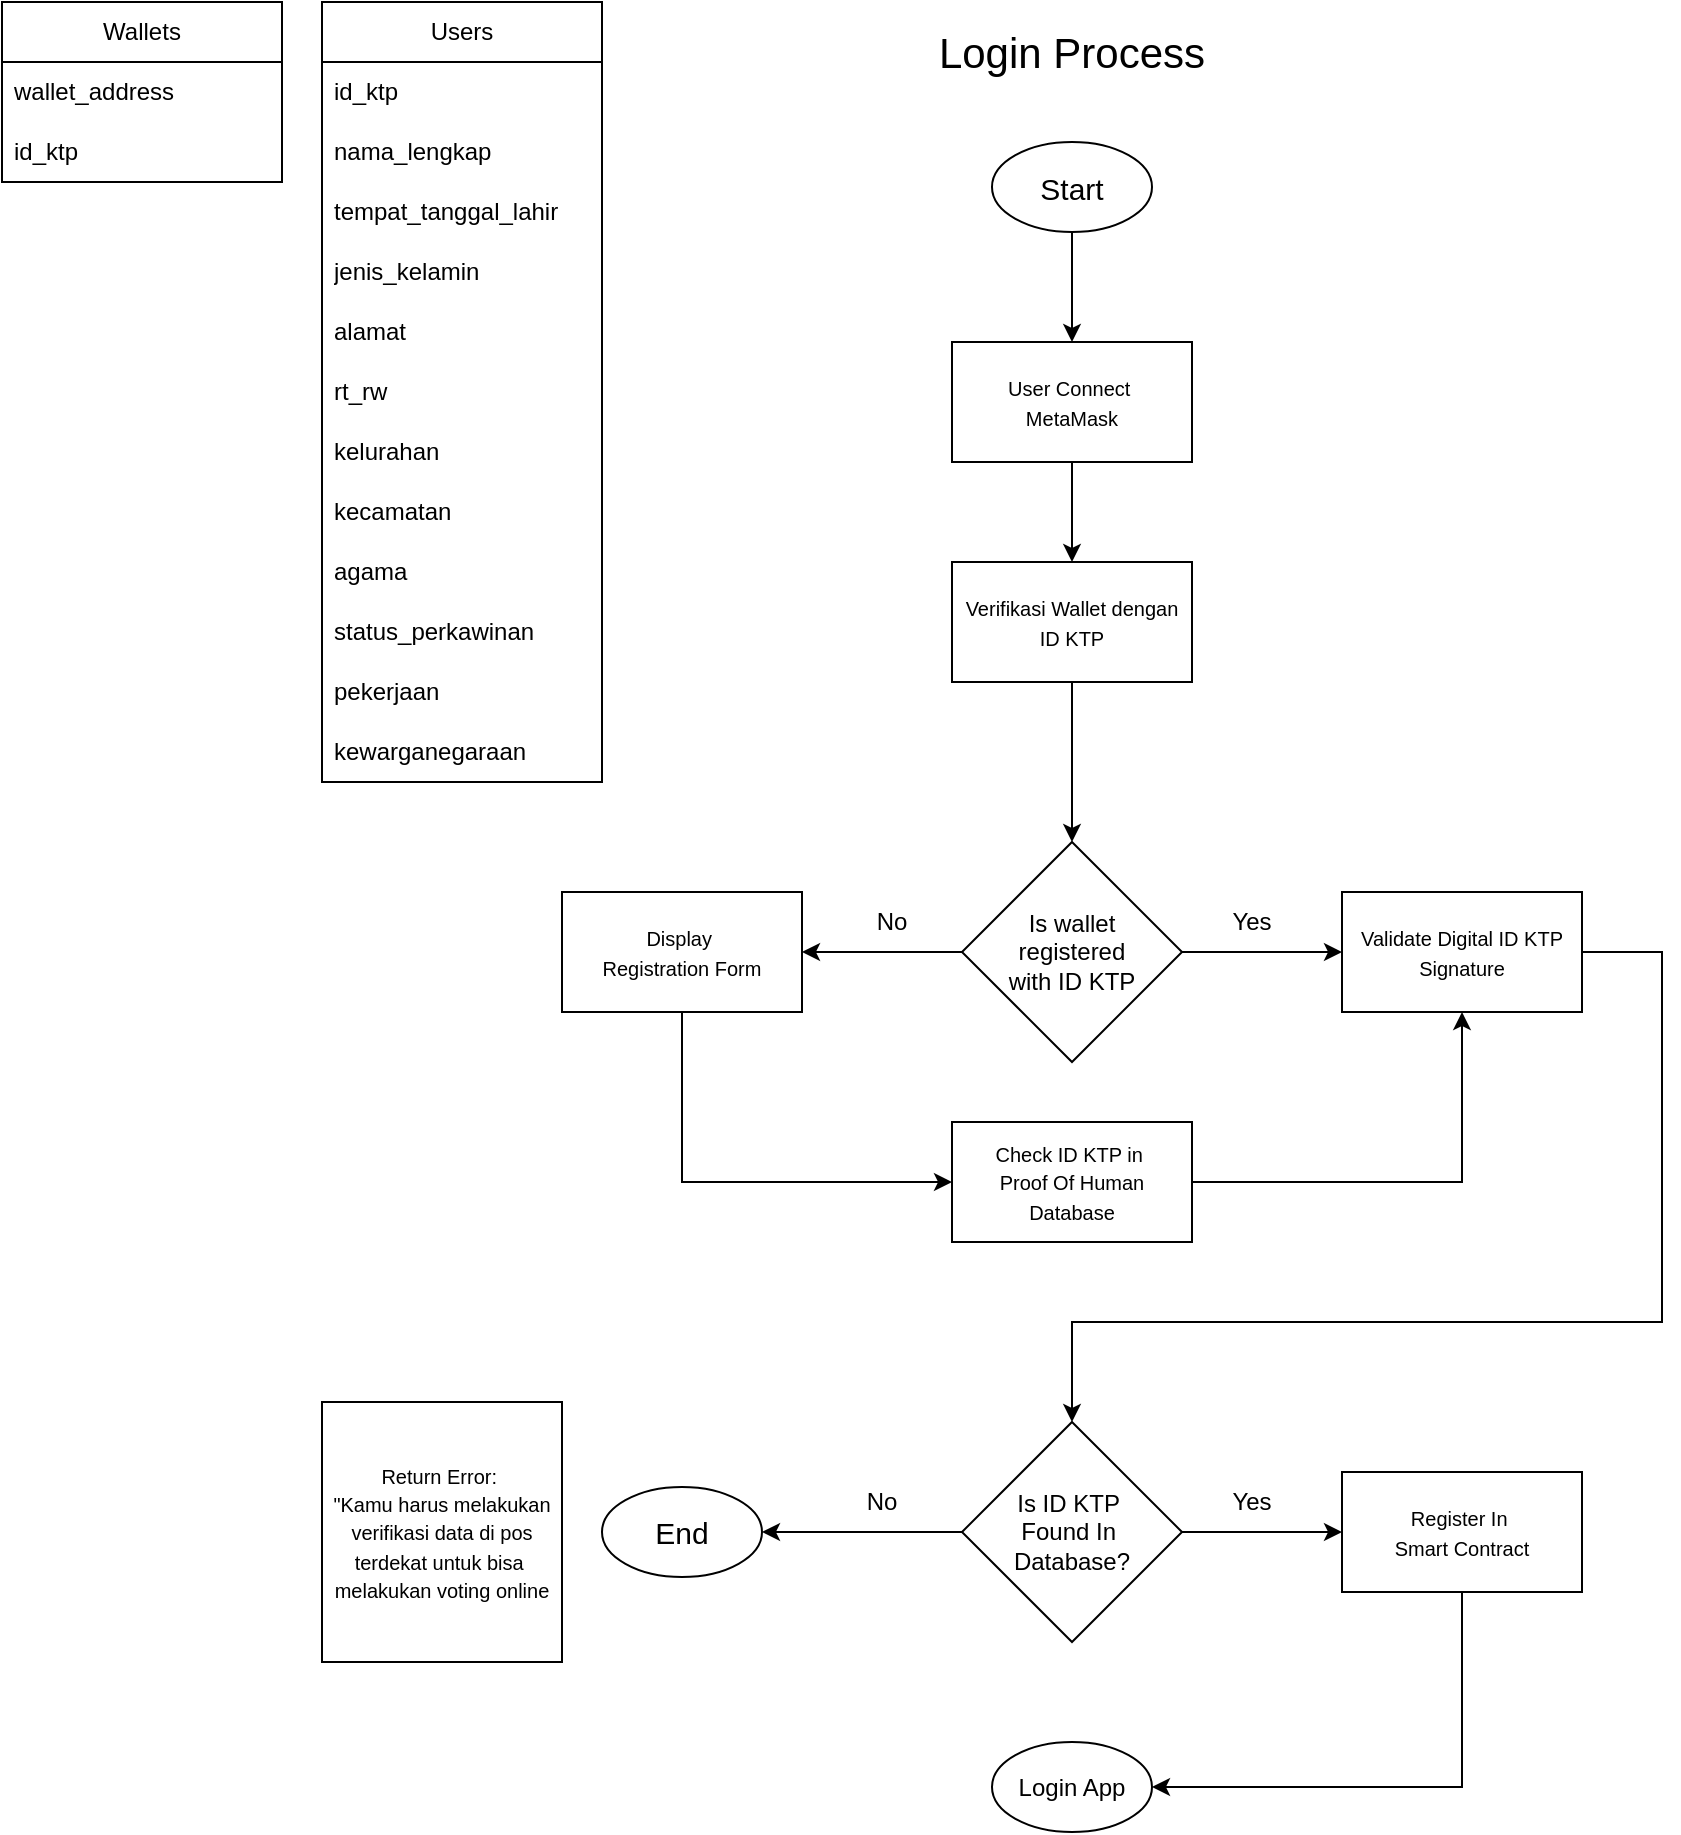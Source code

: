 <mxfile version="26.2.12">
  <diagram name="Page-1" id="p0YDvsh7QNqSFHnZl73u">
    <mxGraphModel dx="1844" dy="1514" grid="1" gridSize="10" guides="1" tooltips="1" connect="1" arrows="1" fold="1" page="1" pageScale="1" pageWidth="850" pageHeight="1100" math="0" shadow="0">
      <root>
        <mxCell id="0" />
        <mxCell id="1" parent="0" />
        <mxCell id="F39CgizQga_5vMlTlAWY-1" value="&lt;font style=&quot;font-size: 21px;&quot;&gt;Login Process&lt;/font&gt;" style="text;html=1;align=center;verticalAlign=middle;whiteSpace=wrap;rounded=0;" vertex="1" parent="1">
          <mxGeometry x="390" y="50" width="150" height="30" as="geometry" />
        </mxCell>
        <mxCell id="F39CgizQga_5vMlTlAWY-2" value="Users" style="swimlane;fontStyle=0;childLayout=stackLayout;horizontal=1;startSize=30;horizontalStack=0;resizeParent=1;resizeParentMax=0;resizeLast=0;collapsible=1;marginBottom=0;whiteSpace=wrap;html=1;" vertex="1" parent="1">
          <mxGeometry x="90" y="40" width="140" height="390" as="geometry" />
        </mxCell>
        <mxCell id="F39CgizQga_5vMlTlAWY-3" value="id_ktp" style="text;strokeColor=none;fillColor=none;align=left;verticalAlign=middle;spacingLeft=4;spacingRight=4;overflow=hidden;points=[[0,0.5],[1,0.5]];portConstraint=eastwest;rotatable=0;whiteSpace=wrap;html=1;" vertex="1" parent="F39CgizQga_5vMlTlAWY-2">
          <mxGeometry y="30" width="140" height="30" as="geometry" />
        </mxCell>
        <mxCell id="F39CgizQga_5vMlTlAWY-4" value="nama_lengkap" style="text;strokeColor=none;fillColor=none;align=left;verticalAlign=middle;spacingLeft=4;spacingRight=4;overflow=hidden;points=[[0,0.5],[1,0.5]];portConstraint=eastwest;rotatable=0;whiteSpace=wrap;html=1;" vertex="1" parent="F39CgizQga_5vMlTlAWY-2">
          <mxGeometry y="60" width="140" height="30" as="geometry" />
        </mxCell>
        <mxCell id="F39CgizQga_5vMlTlAWY-5" value="tempat_tanggal_lahir" style="text;strokeColor=none;fillColor=none;align=left;verticalAlign=middle;spacingLeft=4;spacingRight=4;overflow=hidden;points=[[0,0.5],[1,0.5]];portConstraint=eastwest;rotatable=0;whiteSpace=wrap;html=1;" vertex="1" parent="F39CgizQga_5vMlTlAWY-2">
          <mxGeometry y="90" width="140" height="30" as="geometry" />
        </mxCell>
        <mxCell id="F39CgizQga_5vMlTlAWY-10" value="jenis_kelamin" style="text;strokeColor=none;fillColor=none;align=left;verticalAlign=middle;spacingLeft=4;spacingRight=4;overflow=hidden;points=[[0,0.5],[1,0.5]];portConstraint=eastwest;rotatable=0;whiteSpace=wrap;html=1;" vertex="1" parent="F39CgizQga_5vMlTlAWY-2">
          <mxGeometry y="120" width="140" height="30" as="geometry" />
        </mxCell>
        <mxCell id="F39CgizQga_5vMlTlAWY-11" value="alamat" style="text;strokeColor=none;fillColor=none;align=left;verticalAlign=middle;spacingLeft=4;spacingRight=4;overflow=hidden;points=[[0,0.5],[1,0.5]];portConstraint=eastwest;rotatable=0;whiteSpace=wrap;html=1;" vertex="1" parent="F39CgizQga_5vMlTlAWY-2">
          <mxGeometry y="150" width="140" height="30" as="geometry" />
        </mxCell>
        <mxCell id="F39CgizQga_5vMlTlAWY-12" value="rt_rw" style="text;strokeColor=none;fillColor=none;align=left;verticalAlign=middle;spacingLeft=4;spacingRight=4;overflow=hidden;points=[[0,0.5],[1,0.5]];portConstraint=eastwest;rotatable=0;whiteSpace=wrap;html=1;" vertex="1" parent="F39CgizQga_5vMlTlAWY-2">
          <mxGeometry y="180" width="140" height="30" as="geometry" />
        </mxCell>
        <mxCell id="F39CgizQga_5vMlTlAWY-13" value="kelurahan" style="text;strokeColor=none;fillColor=none;align=left;verticalAlign=middle;spacingLeft=4;spacingRight=4;overflow=hidden;points=[[0,0.5],[1,0.5]];portConstraint=eastwest;rotatable=0;whiteSpace=wrap;html=1;" vertex="1" parent="F39CgizQga_5vMlTlAWY-2">
          <mxGeometry y="210" width="140" height="30" as="geometry" />
        </mxCell>
        <mxCell id="F39CgizQga_5vMlTlAWY-14" value="kecamatan" style="text;strokeColor=none;fillColor=none;align=left;verticalAlign=middle;spacingLeft=4;spacingRight=4;overflow=hidden;points=[[0,0.5],[1,0.5]];portConstraint=eastwest;rotatable=0;whiteSpace=wrap;html=1;" vertex="1" parent="F39CgizQga_5vMlTlAWY-2">
          <mxGeometry y="240" width="140" height="30" as="geometry" />
        </mxCell>
        <mxCell id="F39CgizQga_5vMlTlAWY-15" value="agama" style="text;strokeColor=none;fillColor=none;align=left;verticalAlign=middle;spacingLeft=4;spacingRight=4;overflow=hidden;points=[[0,0.5],[1,0.5]];portConstraint=eastwest;rotatable=0;whiteSpace=wrap;html=1;" vertex="1" parent="F39CgizQga_5vMlTlAWY-2">
          <mxGeometry y="270" width="140" height="30" as="geometry" />
        </mxCell>
        <mxCell id="F39CgizQga_5vMlTlAWY-16" value="status_perkawinan" style="text;strokeColor=none;fillColor=none;align=left;verticalAlign=middle;spacingLeft=4;spacingRight=4;overflow=hidden;points=[[0,0.5],[1,0.5]];portConstraint=eastwest;rotatable=0;whiteSpace=wrap;html=1;" vertex="1" parent="F39CgizQga_5vMlTlAWY-2">
          <mxGeometry y="300" width="140" height="30" as="geometry" />
        </mxCell>
        <mxCell id="F39CgizQga_5vMlTlAWY-17" value="pekerjaan" style="text;strokeColor=none;fillColor=none;align=left;verticalAlign=middle;spacingLeft=4;spacingRight=4;overflow=hidden;points=[[0,0.5],[1,0.5]];portConstraint=eastwest;rotatable=0;whiteSpace=wrap;html=1;" vertex="1" parent="F39CgizQga_5vMlTlAWY-2">
          <mxGeometry y="330" width="140" height="30" as="geometry" />
        </mxCell>
        <mxCell id="F39CgizQga_5vMlTlAWY-18" value="kewarganegaraan" style="text;strokeColor=none;fillColor=none;align=left;verticalAlign=middle;spacingLeft=4;spacingRight=4;overflow=hidden;points=[[0,0.5],[1,0.5]];portConstraint=eastwest;rotatable=0;whiteSpace=wrap;html=1;" vertex="1" parent="F39CgizQga_5vMlTlAWY-2">
          <mxGeometry y="360" width="140" height="30" as="geometry" />
        </mxCell>
        <mxCell id="F39CgizQga_5vMlTlAWY-19" value="Wallets" style="swimlane;fontStyle=0;childLayout=stackLayout;horizontal=1;startSize=30;horizontalStack=0;resizeParent=1;resizeParentMax=0;resizeLast=0;collapsible=1;marginBottom=0;whiteSpace=wrap;html=1;" vertex="1" parent="1">
          <mxGeometry x="-70" y="40" width="140" height="90" as="geometry" />
        </mxCell>
        <mxCell id="F39CgizQga_5vMlTlAWY-20" value="wallet_address" style="text;strokeColor=none;fillColor=none;align=left;verticalAlign=middle;spacingLeft=4;spacingRight=4;overflow=hidden;points=[[0,0.5],[1,0.5]];portConstraint=eastwest;rotatable=0;whiteSpace=wrap;html=1;" vertex="1" parent="F39CgizQga_5vMlTlAWY-19">
          <mxGeometry y="30" width="140" height="30" as="geometry" />
        </mxCell>
        <mxCell id="F39CgizQga_5vMlTlAWY-21" value="id_ktp" style="text;strokeColor=none;fillColor=none;align=left;verticalAlign=middle;spacingLeft=4;spacingRight=4;overflow=hidden;points=[[0,0.5],[1,0.5]];portConstraint=eastwest;rotatable=0;whiteSpace=wrap;html=1;" vertex="1" parent="F39CgizQga_5vMlTlAWY-19">
          <mxGeometry y="60" width="140" height="30" as="geometry" />
        </mxCell>
        <mxCell id="F39CgizQga_5vMlTlAWY-28" style="edgeStyle=orthogonalEdgeStyle;rounded=0;orthogonalLoop=1;jettySize=auto;html=1;exitX=0.5;exitY=1;exitDx=0;exitDy=0;" edge="1" parent="1" source="F39CgizQga_5vMlTlAWY-23" target="F39CgizQga_5vMlTlAWY-26">
          <mxGeometry relative="1" as="geometry" />
        </mxCell>
        <mxCell id="F39CgizQga_5vMlTlAWY-23" value="&lt;font style=&quot;font-size: 15px;&quot;&gt;Start&lt;/font&gt;" style="ellipse;whiteSpace=wrap;html=1;" vertex="1" parent="1">
          <mxGeometry x="425" y="110" width="80" height="45" as="geometry" />
        </mxCell>
        <mxCell id="F39CgizQga_5vMlTlAWY-30" style="edgeStyle=orthogonalEdgeStyle;rounded=0;orthogonalLoop=1;jettySize=auto;html=1;" edge="1" parent="1" source="F39CgizQga_5vMlTlAWY-26" target="F39CgizQga_5vMlTlAWY-29">
          <mxGeometry relative="1" as="geometry" />
        </mxCell>
        <mxCell id="F39CgizQga_5vMlTlAWY-26" value="&lt;font size=&quot;1&quot;&gt;User Connect&amp;nbsp;&lt;/font&gt;&lt;div&gt;&lt;font size=&quot;1&quot;&gt;MetaMask&lt;/font&gt;&lt;/div&gt;" style="rounded=0;whiteSpace=wrap;html=1;" vertex="1" parent="1">
          <mxGeometry x="405" y="210" width="120" height="60" as="geometry" />
        </mxCell>
        <mxCell id="F39CgizQga_5vMlTlAWY-32" style="edgeStyle=orthogonalEdgeStyle;rounded=0;orthogonalLoop=1;jettySize=auto;html=1;exitX=0.5;exitY=1;exitDx=0;exitDy=0;entryX=0.5;entryY=0;entryDx=0;entryDy=0;" edge="1" parent="1" source="F39CgizQga_5vMlTlAWY-29" target="F39CgizQga_5vMlTlAWY-31">
          <mxGeometry relative="1" as="geometry" />
        </mxCell>
        <mxCell id="F39CgizQga_5vMlTlAWY-29" value="&lt;font size=&quot;1&quot;&gt;Verifikasi Wallet dengan&lt;/font&gt;&lt;div&gt;&lt;font size=&quot;1&quot;&gt;ID KTP&lt;/font&gt;&lt;/div&gt;" style="rounded=0;whiteSpace=wrap;html=1;" vertex="1" parent="1">
          <mxGeometry x="405" y="320" width="120" height="60" as="geometry" />
        </mxCell>
        <mxCell id="F39CgizQga_5vMlTlAWY-34" style="edgeStyle=orthogonalEdgeStyle;rounded=0;orthogonalLoop=1;jettySize=auto;html=1;exitX=0.5;exitY=1;exitDx=0;exitDy=0;entryX=1;entryY=0.5;entryDx=0;entryDy=0;" edge="1" parent="1" source="F39CgizQga_5vMlTlAWY-31" target="F39CgizQga_5vMlTlAWY-33">
          <mxGeometry relative="1" as="geometry">
            <Array as="points">
              <mxPoint x="465" y="515" />
            </Array>
          </mxGeometry>
        </mxCell>
        <mxCell id="F39CgizQga_5vMlTlAWY-36" style="edgeStyle=orthogonalEdgeStyle;rounded=0;orthogonalLoop=1;jettySize=auto;html=1;exitX=1;exitY=0.5;exitDx=0;exitDy=0;entryX=0;entryY=0.5;entryDx=0;entryDy=0;" edge="1" parent="1" source="F39CgizQga_5vMlTlAWY-31" target="F39CgizQga_5vMlTlAWY-35">
          <mxGeometry relative="1" as="geometry" />
        </mxCell>
        <mxCell id="F39CgizQga_5vMlTlAWY-31" value="Is wallet&lt;div&gt;registered&lt;/div&gt;&lt;div&gt;with ID KTP&lt;/div&gt;" style="rhombus;whiteSpace=wrap;html=1;" vertex="1" parent="1">
          <mxGeometry x="410" y="460" width="110" height="110" as="geometry" />
        </mxCell>
        <mxCell id="F39CgizQga_5vMlTlAWY-41" style="edgeStyle=orthogonalEdgeStyle;rounded=0;orthogonalLoop=1;jettySize=auto;html=1;exitX=0.446;exitY=0.988;exitDx=0;exitDy=0;exitPerimeter=0;entryX=0;entryY=0.5;entryDx=0;entryDy=0;" edge="1" parent="1" target="F39CgizQga_5vMlTlAWY-40">
          <mxGeometry relative="1" as="geometry">
            <mxPoint x="240.0" y="545.0" as="sourcePoint" />
            <mxPoint x="376.48" y="700.779" as="targetPoint" />
            <Array as="points">
              <mxPoint x="270" y="545" />
              <mxPoint x="270" y="630" />
            </Array>
          </mxGeometry>
        </mxCell>
        <mxCell id="F39CgizQga_5vMlTlAWY-33" value="&lt;font size=&quot;1&quot;&gt;Display&amp;nbsp;&lt;/font&gt;&lt;div&gt;&lt;font size=&quot;1&quot;&gt;Registration&amp;nbsp;&lt;/font&gt;&lt;span style=&quot;font-size: x-small; background-color: transparent; color: light-dark(rgb(0, 0, 0), rgb(255, 255, 255));&quot;&gt;Form&lt;/span&gt;&lt;/div&gt;" style="rounded=0;whiteSpace=wrap;html=1;" vertex="1" parent="1">
          <mxGeometry x="210" y="485" width="120" height="60" as="geometry" />
        </mxCell>
        <mxCell id="F39CgizQga_5vMlTlAWY-45" style="edgeStyle=orthogonalEdgeStyle;rounded=0;orthogonalLoop=1;jettySize=auto;html=1;entryX=0.5;entryY=0;entryDx=0;entryDy=0;" edge="1" parent="1" source="F39CgizQga_5vMlTlAWY-35" target="F39CgizQga_5vMlTlAWY-44">
          <mxGeometry relative="1" as="geometry">
            <mxPoint x="760" y="700" as="targetPoint" />
            <Array as="points">
              <mxPoint x="760" y="515" />
              <mxPoint x="760" y="700" />
              <mxPoint x="465" y="700" />
            </Array>
          </mxGeometry>
        </mxCell>
        <mxCell id="F39CgizQga_5vMlTlAWY-35" value="&lt;font size=&quot;1&quot;&gt;Validate Digital ID KTP Signature&lt;/font&gt;" style="rounded=0;whiteSpace=wrap;html=1;" vertex="1" parent="1">
          <mxGeometry x="600" y="485" width="120" height="60" as="geometry" />
        </mxCell>
        <mxCell id="F39CgizQga_5vMlTlAWY-37" value="Yes" style="text;html=1;align=center;verticalAlign=middle;whiteSpace=wrap;rounded=0;" vertex="1" parent="1">
          <mxGeometry x="525" y="485" width="60" height="30" as="geometry" />
        </mxCell>
        <mxCell id="F39CgizQga_5vMlTlAWY-38" value="No" style="text;html=1;align=center;verticalAlign=middle;whiteSpace=wrap;rounded=0;" vertex="1" parent="1">
          <mxGeometry x="345" y="485" width="60" height="30" as="geometry" />
        </mxCell>
        <mxCell id="F39CgizQga_5vMlTlAWY-42" style="edgeStyle=orthogonalEdgeStyle;rounded=0;orthogonalLoop=1;jettySize=auto;html=1;entryX=0.5;entryY=1;entryDx=0;entryDy=0;" edge="1" parent="1" source="F39CgizQga_5vMlTlAWY-40" target="F39CgizQga_5vMlTlAWY-35">
          <mxGeometry relative="1" as="geometry">
            <mxPoint x="660" y="570" as="targetPoint" />
          </mxGeometry>
        </mxCell>
        <mxCell id="F39CgizQga_5vMlTlAWY-40" value="&lt;font size=&quot;1&quot;&gt;Check ID KTP in&amp;nbsp;&lt;/font&gt;&lt;div&gt;&lt;font size=&quot;1&quot;&gt;Proof Of Human&lt;/font&gt;&lt;/div&gt;&lt;div&gt;&lt;font size=&quot;1&quot;&gt;Database&lt;/font&gt;&lt;/div&gt;" style="rounded=0;whiteSpace=wrap;html=1;" vertex="1" parent="1">
          <mxGeometry x="405" y="600" width="120" height="60" as="geometry" />
        </mxCell>
        <mxCell id="F39CgizQga_5vMlTlAWY-50" style="edgeStyle=orthogonalEdgeStyle;rounded=0;orthogonalLoop=1;jettySize=auto;html=1;exitX=1;exitY=0.5;exitDx=0;exitDy=0;entryX=0;entryY=0.5;entryDx=0;entryDy=0;" edge="1" parent="1" source="F39CgizQga_5vMlTlAWY-44" target="F39CgizQga_5vMlTlAWY-48">
          <mxGeometry relative="1" as="geometry" />
        </mxCell>
        <mxCell id="F39CgizQga_5vMlTlAWY-51" style="edgeStyle=orthogonalEdgeStyle;rounded=0;orthogonalLoop=1;jettySize=auto;html=1;exitX=0;exitY=0.5;exitDx=0;exitDy=0;entryX=1;entryY=0.5;entryDx=0;entryDy=0;" edge="1" parent="1" source="F39CgizQga_5vMlTlAWY-44" target="F39CgizQga_5vMlTlAWY-55">
          <mxGeometry relative="1" as="geometry" />
        </mxCell>
        <mxCell id="F39CgizQga_5vMlTlAWY-44" value="Is ID KTP&amp;nbsp;&lt;div&gt;Found In&amp;nbsp;&lt;/div&gt;&lt;div&gt;Database?&lt;/div&gt;" style="rhombus;whiteSpace=wrap;html=1;" vertex="1" parent="1">
          <mxGeometry x="410" y="750" width="110" height="110" as="geometry" />
        </mxCell>
        <mxCell id="F39CgizQga_5vMlTlAWY-57" style="edgeStyle=orthogonalEdgeStyle;rounded=0;orthogonalLoop=1;jettySize=auto;html=1;entryX=1;entryY=0.5;entryDx=0;entryDy=0;" edge="1" parent="1" source="F39CgizQga_5vMlTlAWY-48" target="F39CgizQga_5vMlTlAWY-56">
          <mxGeometry relative="1" as="geometry">
            <mxPoint x="660" y="940" as="targetPoint" />
            <Array as="points">
              <mxPoint x="660" y="932" />
            </Array>
          </mxGeometry>
        </mxCell>
        <mxCell id="F39CgizQga_5vMlTlAWY-48" value="&lt;font size=&quot;1&quot;&gt;Register In&amp;nbsp;&lt;/font&gt;&lt;div&gt;&lt;font size=&quot;1&quot;&gt;Smart Contract&lt;/font&gt;&lt;/div&gt;" style="rounded=0;whiteSpace=wrap;html=1;" vertex="1" parent="1">
          <mxGeometry x="600" y="775" width="120" height="60" as="geometry" />
        </mxCell>
        <mxCell id="F39CgizQga_5vMlTlAWY-49" value="&lt;font size=&quot;1&quot;&gt;Return Error:&amp;nbsp;&lt;br&gt;&quot;Kamu harus melakukan&lt;/font&gt;&lt;div&gt;&lt;font size=&quot;1&quot;&gt;verifikasi data di pos&lt;/font&gt;&lt;/div&gt;&lt;div&gt;&lt;font size=&quot;1&quot;&gt;terdekat untuk bisa&amp;nbsp;&lt;/font&gt;&lt;/div&gt;&lt;div&gt;&lt;font size=&quot;1&quot;&gt;melakukan voting online&lt;/font&gt;&lt;/div&gt;" style="rounded=0;whiteSpace=wrap;html=1;" vertex="1" parent="1">
          <mxGeometry x="90" y="740" width="120" height="130" as="geometry" />
        </mxCell>
        <mxCell id="F39CgizQga_5vMlTlAWY-52" value="No" style="text;html=1;align=center;verticalAlign=middle;whiteSpace=wrap;rounded=0;" vertex="1" parent="1">
          <mxGeometry x="340" y="775" width="60" height="30" as="geometry" />
        </mxCell>
        <mxCell id="F39CgizQga_5vMlTlAWY-53" value="Yes" style="text;html=1;align=center;verticalAlign=middle;whiteSpace=wrap;rounded=0;" vertex="1" parent="1">
          <mxGeometry x="525" y="775" width="60" height="30" as="geometry" />
        </mxCell>
        <mxCell id="F39CgizQga_5vMlTlAWY-55" value="&lt;font style=&quot;font-size: 15px;&quot;&gt;End&lt;/font&gt;" style="ellipse;whiteSpace=wrap;html=1;" vertex="1" parent="1">
          <mxGeometry x="230" y="782.5" width="80" height="45" as="geometry" />
        </mxCell>
        <mxCell id="F39CgizQga_5vMlTlAWY-56" value="&lt;font&gt;Login App&lt;/font&gt;" style="ellipse;whiteSpace=wrap;html=1;" vertex="1" parent="1">
          <mxGeometry x="425" y="910" width="80" height="45" as="geometry" />
        </mxCell>
      </root>
    </mxGraphModel>
  </diagram>
</mxfile>
